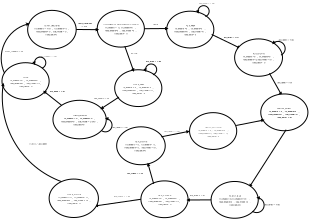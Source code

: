 <?xml version="1.0" encoding="UTF-8"?>
<dia:diagram xmlns:dia="http://www.lysator.liu.se/~alla/dia/">
  <dia:layer name="Background" visible="true" active="true">
    <dia:object type="Flowchart - Ellipse" version="0" id="O0">
      <dia:attribute name="obj_pos">
        <dia:point val="4.761,20.001"/>
      </dia:attribute>
      <dia:attribute name="obj_bb">
        <dia:rectangle val="4.711,19.951;17.378,29.854"/>
      </dia:attribute>
      <dia:attribute name="elem_corner">
        <dia:point val="4.761,20.001"/>
      </dia:attribute>
      <dia:attribute name="elem_width">
        <dia:real val="12.567"/>
      </dia:attribute>
      <dia:attribute name="elem_height">
        <dia:real val="9.803"/>
      </dia:attribute>
      <dia:attribute name="show_background">
        <dia:boolean val="true"/>
      </dia:attribute>
      <dia:attribute name="padding">
        <dia:real val="0.354"/>
      </dia:attribute>
      <dia:attribute name="text">
        <dia:composite type="text">
          <dia:attribute name="string">
            <dia:string>#IDLE
rx_enable =0  , tx_enable=0   ,
read_enable=0  , sda_mode = 0 ,
load_data=  0#</dia:string>
          </dia:attribute>
          <dia:attribute name="font">
            <dia:font family="sans" style="0" name="Helvetica"/>
          </dia:attribute>
          <dia:attribute name="height">
            <dia:real val="0.8"/>
          </dia:attribute>
          <dia:attribute name="pos">
            <dia:point val="11.044,23.898"/>
          </dia:attribute>
          <dia:attribute name="color">
            <dia:color val="#000000"/>
          </dia:attribute>
          <dia:attribute name="alignment">
            <dia:enum val="1"/>
          </dia:attribute>
        </dia:composite>
      </dia:attribute>
    </dia:object>
    <dia:object type="Flowchart - Ellipse" version="0" id="O1">
      <dia:attribute name="obj_pos">
        <dia:point val="11.603,6.059"/>
      </dia:attribute>
      <dia:attribute name="obj_bb">
        <dia:rectangle val="11.553,6.009;24.584,16.407"/>
      </dia:attribute>
      <dia:attribute name="elem_corner">
        <dia:point val="11.603,6.059"/>
      </dia:attribute>
      <dia:attribute name="elem_width">
        <dia:real val="12.931"/>
      </dia:attribute>
      <dia:attribute name="elem_height">
        <dia:real val="10.298"/>
      </dia:attribute>
      <dia:attribute name="show_background">
        <dia:boolean val="true"/>
      </dia:attribute>
      <dia:attribute name="padding">
        <dia:real val="0.354"/>
      </dia:attribute>
      <dia:attribute name="text">
        <dia:composite type="text">
          <dia:attribute name="string">
            <dia:string>#DATA_RECEIVE
rx_enable = 1'b1  , tx_enable= 0  ,
read_enable= 0 , sda_mode = 0 ,
load_data=0  #</dia:string>
          </dia:attribute>
          <dia:attribute name="font">
            <dia:font family="sans" style="0" name="Helvetica"/>
          </dia:attribute>
          <dia:attribute name="height">
            <dia:real val="0.8"/>
          </dia:attribute>
          <dia:attribute name="pos">
            <dia:point val="18.069,10.203"/>
          </dia:attribute>
          <dia:attribute name="color">
            <dia:color val="#000000"/>
          </dia:attribute>
          <dia:attribute name="alignment">
            <dia:enum val="1"/>
          </dia:attribute>
        </dia:composite>
      </dia:attribute>
    </dia:object>
    <dia:object type="Flowchart - Ellipse" version="0" id="O2">
      <dia:attribute name="obj_pos">
        <dia:point val="30.13,6.041"/>
      </dia:attribute>
      <dia:attribute name="obj_bb">
        <dia:rectangle val="30.08,5.991;42.747,15.895"/>
      </dia:attribute>
      <dia:attribute name="elem_corner">
        <dia:point val="30.13,6.041"/>
      </dia:attribute>
      <dia:attribute name="elem_width">
        <dia:real val="12.567"/>
      </dia:attribute>
      <dia:attribute name="elem_height">
        <dia:real val="9.803"/>
      </dia:attribute>
      <dia:attribute name="show_background">
        <dia:boolean val="true"/>
      </dia:attribute>
      <dia:attribute name="padding">
        <dia:real val="0.354"/>
      </dia:attribute>
      <dia:attribute name="text">
        <dia:composite type="text">
          <dia:attribute name="string">
            <dia:string>#ADDRESS &amp; R/W MODE CHECK
rx_enable =  0, tx_enable=0   ,
read_enable=0  , sda_mode =0  ,
load_data=  0#</dia:string>
          </dia:attribute>
          <dia:attribute name="font">
            <dia:font family="sans" style="0" name="Helvetica"/>
          </dia:attribute>
          <dia:attribute name="height">
            <dia:real val="0.8"/>
          </dia:attribute>
          <dia:attribute name="pos">
            <dia:point val="36.413,9.938"/>
          </dia:attribute>
          <dia:attribute name="color">
            <dia:color val="#000000"/>
          </dia:attribute>
          <dia:attribute name="alignment">
            <dia:enum val="1"/>
          </dia:attribute>
        </dia:composite>
      </dia:attribute>
    </dia:object>
    <dia:object type="Standard - Arc" version="0" id="O3">
      <dia:attribute name="obj_pos">
        <dia:point val="5.44,22.805"/>
      </dia:attribute>
      <dia:attribute name="obj_bb">
        <dia:rectangle val="4.503,9.419;12.06,22.872"/>
      </dia:attribute>
      <dia:attribute name="conn_endpoints">
        <dia:point val="5.44,22.805"/>
        <dia:point val="11.993,9.621"/>
      </dia:attribute>
      <dia:attribute name="curve_distance">
        <dia:real val="-3.551"/>
      </dia:attribute>
      <dia:attribute name="line_width">
        <dia:real val="0.1"/>
      </dia:attribute>
      <dia:attribute name="end_arrow">
        <dia:enum val="22"/>
      </dia:attribute>
      <dia:attribute name="end_arrow_length">
        <dia:real val="0.5"/>
      </dia:attribute>
      <dia:attribute name="end_arrow_width">
        <dia:real val="0.5"/>
      </dia:attribute>
    </dia:object>
    <dia:object type="Standard - Text" version="1" id="O4">
      <dia:attribute name="obj_pos">
        <dia:point val="5.6,17.05"/>
      </dia:attribute>
      <dia:attribute name="obj_bb">
        <dia:rectangle val="5.6,16.455;11.585,17.203"/>
      </dia:attribute>
      <dia:attribute name="text">
        <dia:composite type="text">
          <dia:attribute name="string">
            <dia:string>#start_found = 1'b1#</dia:string>
          </dia:attribute>
          <dia:attribute name="font">
            <dia:font family="sans" style="0" name="Helvetica"/>
          </dia:attribute>
          <dia:attribute name="height">
            <dia:real val="0.8"/>
          </dia:attribute>
          <dia:attribute name="pos">
            <dia:point val="5.6,17.05"/>
          </dia:attribute>
          <dia:attribute name="color">
            <dia:color val="#000000"/>
          </dia:attribute>
          <dia:attribute name="alignment">
            <dia:enum val="0"/>
          </dia:attribute>
        </dia:composite>
      </dia:attribute>
      <dia:attribute name="valign">
        <dia:enum val="3"/>
      </dia:attribute>
    </dia:object>
    <dia:object type="Standard - Line" version="0" id="O5">
      <dia:attribute name="obj_pos">
        <dia:point val="24.55,11.15"/>
      </dia:attribute>
      <dia:attribute name="obj_bb">
        <dia:rectangle val="24.5,10.864;30.512,11.526"/>
      </dia:attribute>
      <dia:attribute name="conn_endpoints">
        <dia:point val="24.55,11.15"/>
        <dia:point val="30.4,11.2"/>
      </dia:attribute>
      <dia:attribute name="numcp">
        <dia:int val="1"/>
      </dia:attribute>
      <dia:attribute name="end_arrow">
        <dia:enum val="3"/>
      </dia:attribute>
      <dia:attribute name="end_arrow_length">
        <dia:real val="0.5"/>
      </dia:attribute>
      <dia:attribute name="end_arrow_width">
        <dia:real val="0.5"/>
      </dia:attribute>
    </dia:object>
    <dia:object type="Standard - Text" version="1" id="O6">
      <dia:attribute name="obj_pos">
        <dia:point val="25.125,9.66"/>
      </dia:attribute>
      <dia:attribute name="obj_bb">
        <dia:rectangle val="25.125,9.065;29.628,10.613"/>
      </dia:attribute>
      <dia:attribute name="text">
        <dia:composite type="text">
          <dia:attribute name="string">
            <dia:string>#byte_received
   = 1'b1#</dia:string>
          </dia:attribute>
          <dia:attribute name="font">
            <dia:font family="sans" style="0" name="Helvetica"/>
          </dia:attribute>
          <dia:attribute name="height">
            <dia:real val="0.8"/>
          </dia:attribute>
          <dia:attribute name="pos">
            <dia:point val="25.125,9.66"/>
          </dia:attribute>
          <dia:attribute name="color">
            <dia:color val="#000000"/>
          </dia:attribute>
          <dia:attribute name="alignment">
            <dia:enum val="0"/>
          </dia:attribute>
        </dia:composite>
      </dia:attribute>
      <dia:attribute name="valign">
        <dia:enum val="3"/>
      </dia:attribute>
    </dia:object>
    <dia:object type="Standard - Arc" version="0" id="O7">
      <dia:attribute name="obj_pos">
        <dia:point val="15.487,21.437"/>
      </dia:attribute>
      <dia:attribute name="obj_bb">
        <dia:rectangle val="12.989,18.455;16.496,21.504"/>
      </dia:attribute>
      <dia:attribute name="conn_endpoints">
        <dia:point val="15.487,21.437"/>
        <dia:point val="13.449,20.374"/>
      </dia:attribute>
      <dia:attribute name="curve_distance">
        <dia:real val="2.512"/>
      </dia:attribute>
      <dia:attribute name="end_arrow">
        <dia:enum val="3"/>
      </dia:attribute>
      <dia:attribute name="end_arrow_length">
        <dia:real val="0.5"/>
      </dia:attribute>
      <dia:attribute name="end_arrow_width">
        <dia:real val="0.5"/>
      </dia:attribute>
      <dia:connections>
        <dia:connection handle="0" to="O0" connection="2"/>
        <dia:connection handle="1" to="O0" connection="3"/>
      </dia:connections>
    </dia:object>
    <dia:object type="Standard - Text" version="1" id="O8">
      <dia:attribute name="obj_pos">
        <dia:point val="14.425,18.36"/>
      </dia:attribute>
      <dia:attribute name="obj_bb">
        <dia:rectangle val="14.425,17.765;20.407,18.512"/>
      </dia:attribute>
      <dia:attribute name="text">
        <dia:composite type="text">
          <dia:attribute name="string">
            <dia:string>#start_found = 1'b0#</dia:string>
          </dia:attribute>
          <dia:attribute name="font">
            <dia:font family="sans" style="0" name="Helvetica"/>
          </dia:attribute>
          <dia:attribute name="height">
            <dia:real val="0.8"/>
          </dia:attribute>
          <dia:attribute name="pos">
            <dia:point val="14.425,18.36"/>
          </dia:attribute>
          <dia:attribute name="color">
            <dia:color val="#000000"/>
          </dia:attribute>
          <dia:attribute name="alignment">
            <dia:enum val="0"/>
          </dia:attribute>
        </dia:composite>
      </dia:attribute>
      <dia:attribute name="valign">
        <dia:enum val="3"/>
      </dia:attribute>
    </dia:object>
    <dia:object type="Flowchart - Ellipse" version="0" id="O9">
      <dia:attribute name="obj_pos">
        <dia:point val="34.785,21.876"/>
      </dia:attribute>
      <dia:attribute name="obj_bb">
        <dia:rectangle val="34.735,21.826;47.402,31.73"/>
      </dia:attribute>
      <dia:attribute name="elem_corner">
        <dia:point val="34.785,21.876"/>
      </dia:attribute>
      <dia:attribute name="elem_width">
        <dia:real val="12.567"/>
      </dia:attribute>
      <dia:attribute name="elem_height">
        <dia:real val="9.803"/>
      </dia:attribute>
      <dia:attribute name="show_background">
        <dia:boolean val="true"/>
      </dia:attribute>
      <dia:attribute name="padding">
        <dia:real val="0.354"/>
      </dia:attribute>
      <dia:attribute name="text">
        <dia:composite type="text">
          <dia:attribute name="string">
            <dia:string>#NACK_PREP
rx_enable = 0 , tx_enable= 0  ,
read_enable=0  , sda_mode = 0 ,
load_data=  0#</dia:string>
          </dia:attribute>
          <dia:attribute name="font">
            <dia:font family="sans" style="0" name="Helvetica"/>
          </dia:attribute>
          <dia:attribute name="height">
            <dia:real val="0.8"/>
          </dia:attribute>
          <dia:attribute name="pos">
            <dia:point val="41.069,25.773"/>
          </dia:attribute>
          <dia:attribute name="color">
            <dia:color val="#000000"/>
          </dia:attribute>
          <dia:attribute name="alignment">
            <dia:enum val="1"/>
          </dia:attribute>
        </dia:composite>
      </dia:attribute>
    </dia:object>
    <dia:object type="Flowchart - Ellipse" version="0" id="O10">
      <dia:attribute name="obj_pos">
        <dia:point val="48.635,6.276"/>
      </dia:attribute>
      <dia:attribute name="obj_bb">
        <dia:rectangle val="48.585,6.226;61.252,16.13"/>
      </dia:attribute>
      <dia:attribute name="elem_corner">
        <dia:point val="48.635,6.276"/>
      </dia:attribute>
      <dia:attribute name="elem_width">
        <dia:real val="12.567"/>
      </dia:attribute>
      <dia:attribute name="elem_height">
        <dia:real val="9.803"/>
      </dia:attribute>
      <dia:attribute name="show_background">
        <dia:boolean val="true"/>
      </dia:attribute>
      <dia:attribute name="padding">
        <dia:real val="0.354"/>
      </dia:attribute>
      <dia:attribute name="text">
        <dia:composite type="text">
          <dia:attribute name="string">
            <dia:string>#ACK_PREP
rx_enable =0  , tx_enable=0   ,
read_enable=0  , sda_mode =0  ,
load_data= 0 #</dia:string>
          </dia:attribute>
          <dia:attribute name="font">
            <dia:font family="sans" style="0" name="Helvetica"/>
          </dia:attribute>
          <dia:attribute name="height">
            <dia:real val="0.8"/>
          </dia:attribute>
          <dia:attribute name="pos">
            <dia:point val="54.919,10.173"/>
          </dia:attribute>
          <dia:attribute name="color">
            <dia:color val="#000000"/>
          </dia:attribute>
          <dia:attribute name="alignment">
            <dia:enum val="1"/>
          </dia:attribute>
        </dia:composite>
      </dia:attribute>
    </dia:object>
    <dia:object type="Standard - Line" version="0" id="O11">
      <dia:attribute name="obj_pos">
        <dia:point val="42.697,10.943"/>
      </dia:attribute>
      <dia:attribute name="obj_bb">
        <dia:rectangle val="42.647,10.573;48.992,11.235"/>
      </dia:attribute>
      <dia:attribute name="conn_endpoints">
        <dia:point val="42.697,10.943"/>
        <dia:point val="48.88,10.9"/>
      </dia:attribute>
      <dia:attribute name="numcp">
        <dia:int val="1"/>
      </dia:attribute>
      <dia:attribute name="end_arrow">
        <dia:enum val="3"/>
      </dia:attribute>
      <dia:attribute name="end_arrow_length">
        <dia:real val="0.5"/>
      </dia:attribute>
      <dia:attribute name="end_arrow_width">
        <dia:real val="0.5"/>
      </dia:attribute>
      <dia:connections>
        <dia:connection handle="0" to="O2" connection="0"/>
      </dia:connections>
    </dia:object>
    <dia:object type="Flowchart - Ellipse" version="0" id="O12">
      <dia:attribute name="obj_pos">
        <dia:point val="18.342,30.015"/>
      </dia:attribute>
      <dia:attribute name="obj_bb">
        <dia:rectangle val="18.292,29.965;32.592,40.323"/>
      </dia:attribute>
      <dia:attribute name="elem_corner">
        <dia:point val="18.342,30.015"/>
      </dia:attribute>
      <dia:attribute name="elem_width">
        <dia:real val="14.2"/>
      </dia:attribute>
      <dia:attribute name="elem_height">
        <dia:real val="10.258"/>
      </dia:attribute>
      <dia:attribute name="show_background">
        <dia:boolean val="true"/>
      </dia:attribute>
      <dia:attribute name="padding">
        <dia:real val="0.354"/>
      </dia:attribute>
      <dia:attribute name="text">
        <dia:composite type="text">
          <dia:attribute name="string">
            <dia:string>#NACK_DONE
rx_enable = 0 , tx_enable= 0  ,
read_enable=0  , sda_mode = 2'b10  ,
load_data=0  #</dia:string>
          </dia:attribute>
          <dia:attribute name="font">
            <dia:font family="sans" style="0" name="Helvetica"/>
          </dia:attribute>
          <dia:attribute name="height">
            <dia:real val="0.8"/>
          </dia:attribute>
          <dia:attribute name="pos">
            <dia:point val="25.442,34.139"/>
          </dia:attribute>
          <dia:attribute name="color">
            <dia:color val="#000000"/>
          </dia:attribute>
          <dia:attribute name="alignment">
            <dia:enum val="1"/>
          </dia:attribute>
        </dia:composite>
      </dia:attribute>
    </dia:object>
    <dia:object type="Standard - Line" version="0" id="O13">
      <dia:attribute name="obj_pos">
        <dia:point val="37.48,15.613"/>
      </dia:attribute>
      <dia:attribute name="obj_bb">
        <dia:rectangle val="37.416,15.549;39.962,22.318"/>
      </dia:attribute>
      <dia:attribute name="conn_endpoints">
        <dia:point val="37.48,15.613"/>
        <dia:point val="39.83,22.212"/>
      </dia:attribute>
      <dia:attribute name="numcp">
        <dia:int val="1"/>
      </dia:attribute>
      <dia:attribute name="end_arrow">
        <dia:enum val="3"/>
      </dia:attribute>
      <dia:attribute name="end_arrow_length">
        <dia:real val="0.5"/>
      </dia:attribute>
      <dia:attribute name="end_arrow_width">
        <dia:real val="0.5"/>
      </dia:attribute>
    </dia:object>
    <dia:object type="Standard - Arc" version="0" id="O14">
      <dia:attribute name="obj_pos">
        <dia:point val="44.977,23.232"/>
      </dia:attribute>
      <dia:attribute name="obj_bb">
        <dia:rectangle val="42.576,20.285;46.03,23.299"/>
      </dia:attribute>
      <dia:attribute name="conn_endpoints">
        <dia:point val="44.977,23.232"/>
        <dia:point val="43.059,22.232"/>
      </dia:attribute>
      <dia:attribute name="curve_distance">
        <dia:real val="2.512"/>
      </dia:attribute>
      <dia:attribute name="end_arrow">
        <dia:enum val="3"/>
      </dia:attribute>
      <dia:attribute name="end_arrow_length">
        <dia:real val="0.5"/>
      </dia:attribute>
      <dia:attribute name="end_arrow_width">
        <dia:real val="0.5"/>
      </dia:attribute>
    </dia:object>
    <dia:object type="Standard - Text" version="1" id="O15">
      <dia:attribute name="obj_pos">
        <dia:point val="43.055,19.81"/>
      </dia:attribute>
      <dia:attribute name="obj_bb">
        <dia:rectangle val="43.055,19.215;48.285,19.962"/>
      </dia:attribute>
      <dia:attribute name="text">
        <dia:composite type="text">
          <dia:attribute name="string">
            <dia:string>#ack_prep = 1'b0#</dia:string>
          </dia:attribute>
          <dia:attribute name="font">
            <dia:font family="sans" style="0" name="Helvetica"/>
          </dia:attribute>
          <dia:attribute name="height">
            <dia:real val="0.8"/>
          </dia:attribute>
          <dia:attribute name="pos">
            <dia:point val="43.055,19.81"/>
          </dia:attribute>
          <dia:attribute name="color">
            <dia:color val="#000000"/>
          </dia:attribute>
          <dia:attribute name="alignment">
            <dia:enum val="0"/>
          </dia:attribute>
        </dia:composite>
      </dia:attribute>
      <dia:attribute name="valign">
        <dia:enum val="3"/>
      </dia:attribute>
    </dia:object>
    <dia:object type="Standard - Line" version="0" id="O16">
      <dia:attribute name="obj_pos">
        <dia:point val="35.93,29.15"/>
      </dia:attribute>
      <dia:attribute name="obj_bb">
        <dia:rectangle val="31.087,29.081;35.999,32.319"/>
      </dia:attribute>
      <dia:attribute name="conn_endpoints">
        <dia:point val="35.93,29.15"/>
        <dia:point val="31.18,32.25"/>
      </dia:attribute>
      <dia:attribute name="numcp">
        <dia:int val="1"/>
      </dia:attribute>
      <dia:attribute name="end_arrow">
        <dia:enum val="3"/>
      </dia:attribute>
      <dia:attribute name="end_arrow_length">
        <dia:real val="0.5"/>
      </dia:attribute>
      <dia:attribute name="end_arrow_width">
        <dia:real val="0.5"/>
      </dia:attribute>
    </dia:object>
    <dia:object type="Standard - Text" version="1" id="O17">
      <dia:attribute name="obj_pos">
        <dia:point val="29.305,29.61"/>
      </dia:attribute>
      <dia:attribute name="obj_bb">
        <dia:rectangle val="29.305,29.015;34.538,29.762"/>
      </dia:attribute>
      <dia:attribute name="text">
        <dia:composite type="text">
          <dia:attribute name="string">
            <dia:string>#ack_prep = 1'b1#</dia:string>
          </dia:attribute>
          <dia:attribute name="font">
            <dia:font family="sans" style="0" name="Helvetica"/>
          </dia:attribute>
          <dia:attribute name="height">
            <dia:real val="0.8"/>
          </dia:attribute>
          <dia:attribute name="pos">
            <dia:point val="29.305,29.61"/>
          </dia:attribute>
          <dia:attribute name="color">
            <dia:color val="#000000"/>
          </dia:attribute>
          <dia:attribute name="alignment">
            <dia:enum val="0"/>
          </dia:attribute>
        </dia:composite>
      </dia:attribute>
      <dia:attribute name="valign">
        <dia:enum val="3"/>
      </dia:attribute>
    </dia:object>
    <dia:object type="Standard - Arc" version="0" id="O18">
      <dia:attribute name="obj_pos">
        <dia:point val="31.262,38.084"/>
      </dia:attribute>
      <dia:attribute name="obj_bb">
        <dia:rectangle val="31.198,34.591;34.134,38.473"/>
      </dia:attribute>
      <dia:attribute name="conn_endpoints">
        <dia:point val="31.262,38.084"/>
        <dia:point val="32.443,34.875"/>
      </dia:attribute>
      <dia:attribute name="curve_distance">
        <dia:real val="2.261"/>
      </dia:attribute>
      <dia:attribute name="end_arrow">
        <dia:enum val="3"/>
      </dia:attribute>
      <dia:attribute name="end_arrow_length">
        <dia:real val="0.5"/>
      </dia:attribute>
      <dia:attribute name="end_arrow_width">
        <dia:real val="0.5"/>
      </dia:attribute>
    </dia:object>
    <dia:object type="Standard - Text" version="1" id="O19">
      <dia:attribute name="obj_pos">
        <dia:point val="34.128,37.301"/>
      </dia:attribute>
      <dia:attribute name="obj_bb">
        <dia:rectangle val="34.128,36.706;39.498,37.453"/>
      </dia:attribute>
      <dia:attribute name="text">
        <dia:composite type="text">
          <dia:attribute name="string">
            <dia:string>#ack_done = 1'b0#</dia:string>
          </dia:attribute>
          <dia:attribute name="font">
            <dia:font family="sans" style="0" name="Helvetica"/>
          </dia:attribute>
          <dia:attribute name="height">
            <dia:real val="0.8"/>
          </dia:attribute>
          <dia:attribute name="pos">
            <dia:point val="34.128,37.301"/>
          </dia:attribute>
          <dia:attribute name="color">
            <dia:color val="#000000"/>
          </dia:attribute>
          <dia:attribute name="alignment">
            <dia:enum val="0"/>
          </dia:attribute>
        </dia:composite>
      </dia:attribute>
      <dia:attribute name="valign">
        <dia:enum val="3"/>
      </dia:attribute>
    </dia:object>
    <dia:object type="Standard - Line" version="0" id="O20">
      <dia:attribute name="obj_pos">
        <dia:point val="20.615,31.326"/>
      </dia:attribute>
      <dia:attribute name="obj_bb">
        <dia:rectangle val="15.836,27.546;20.685,31.397"/>
      </dia:attribute>
      <dia:attribute name="conn_endpoints">
        <dia:point val="20.615,31.326"/>
        <dia:point val="15.924,27.616"/>
      </dia:attribute>
      <dia:attribute name="numcp">
        <dia:int val="1"/>
      </dia:attribute>
      <dia:attribute name="end_arrow">
        <dia:enum val="3"/>
      </dia:attribute>
      <dia:attribute name="end_arrow_length">
        <dia:real val="0.5"/>
      </dia:attribute>
      <dia:attribute name="end_arrow_width">
        <dia:real val="0.5"/>
      </dia:attribute>
      <dia:connections>
        <dia:connection handle="0" to="O12" connection="16"/>
      </dia:connections>
    </dia:object>
    <dia:object type="Standard - Text" version="1" id="O21">
      <dia:attribute name="obj_pos">
        <dia:point val="17.513,27.831"/>
      </dia:attribute>
      <dia:attribute name="obj_bb">
        <dia:rectangle val="17.513,27.236;22.885,27.983"/>
      </dia:attribute>
      <dia:attribute name="text">
        <dia:composite type="text">
          <dia:attribute name="string">
            <dia:string>#ack_done = 1'b1#</dia:string>
          </dia:attribute>
          <dia:attribute name="font">
            <dia:font family="sans" style="0" name="Helvetica"/>
          </dia:attribute>
          <dia:attribute name="height">
            <dia:real val="0.8"/>
          </dia:attribute>
          <dia:attribute name="pos">
            <dia:point val="17.513,27.831"/>
          </dia:attribute>
          <dia:attribute name="color">
            <dia:color val="#000000"/>
          </dia:attribute>
          <dia:attribute name="alignment">
            <dia:enum val="0"/>
          </dia:attribute>
        </dia:composite>
      </dia:attribute>
      <dia:attribute name="valign">
        <dia:enum val="3"/>
      </dia:attribute>
    </dia:object>
    <dia:object type="Standard - Arc" version="0" id="O22">
      <dia:attribute name="obj_pos">
        <dia:point val="58.955,7.699"/>
      </dia:attribute>
      <dia:attribute name="obj_bb">
        <dia:rectangle val="56.554,4.753;60.008,7.767"/>
      </dia:attribute>
      <dia:attribute name="conn_endpoints">
        <dia:point val="58.955,7.699"/>
        <dia:point val="57.037,6.699"/>
      </dia:attribute>
      <dia:attribute name="curve_distance">
        <dia:real val="2.512"/>
      </dia:attribute>
      <dia:attribute name="end_arrow">
        <dia:enum val="3"/>
      </dia:attribute>
      <dia:attribute name="end_arrow_length">
        <dia:real val="0.5"/>
      </dia:attribute>
      <dia:attribute name="end_arrow_width">
        <dia:real val="0.5"/>
      </dia:attribute>
    </dia:object>
    <dia:object type="Standard - Text" version="1" id="O23">
      <dia:attribute name="obj_pos">
        <dia:point val="57.221,4.249"/>
      </dia:attribute>
      <dia:attribute name="obj_bb">
        <dia:rectangle val="57.221,3.654;62.451,4.402"/>
      </dia:attribute>
      <dia:attribute name="text">
        <dia:composite type="text">
          <dia:attribute name="string">
            <dia:string>#ack_prep = 1'b0#</dia:string>
          </dia:attribute>
          <dia:attribute name="font">
            <dia:font family="sans" style="0" name="Helvetica"/>
          </dia:attribute>
          <dia:attribute name="height">
            <dia:real val="0.8"/>
          </dia:attribute>
          <dia:attribute name="pos">
            <dia:point val="57.221,4.249"/>
          </dia:attribute>
          <dia:attribute name="color">
            <dia:color val="#000000"/>
          </dia:attribute>
          <dia:attribute name="alignment">
            <dia:enum val="0"/>
          </dia:attribute>
        </dia:composite>
      </dia:attribute>
      <dia:attribute name="valign">
        <dia:enum val="3"/>
      </dia:attribute>
    </dia:object>
    <dia:object type="Standard - Text" version="1" id="O24">
      <dia:attribute name="obj_pos">
        <dia:point val="44.92,9.92"/>
      </dia:attribute>
      <dia:attribute name="obj_bb">
        <dia:rectangle val="44.92,9.325;46.628,10.073"/>
      </dia:attribute>
      <dia:attribute name="text">
        <dia:composite type="text">
          <dia:attribute name="string">
            <dia:string>#TRUE#</dia:string>
          </dia:attribute>
          <dia:attribute name="font">
            <dia:font family="sans" style="0" name="Helvetica"/>
          </dia:attribute>
          <dia:attribute name="height">
            <dia:real val="0.8"/>
          </dia:attribute>
          <dia:attribute name="pos">
            <dia:point val="44.92,9.92"/>
          </dia:attribute>
          <dia:attribute name="color">
            <dia:color val="#000000"/>
          </dia:attribute>
          <dia:attribute name="alignment">
            <dia:enum val="0"/>
          </dia:attribute>
        </dia:composite>
      </dia:attribute>
      <dia:attribute name="valign">
        <dia:enum val="3"/>
      </dia:attribute>
    </dia:object>
    <dia:object type="Standard - Text" version="1" id="O25">
      <dia:attribute name="obj_pos">
        <dia:point val="39.113,17.768"/>
      </dia:attribute>
      <dia:attribute name="obj_bb">
        <dia:rectangle val="39.113,17.173;41.026,17.92"/>
      </dia:attribute>
      <dia:attribute name="text">
        <dia:composite type="text">
          <dia:attribute name="string">
            <dia:string>#FALSE#</dia:string>
          </dia:attribute>
          <dia:attribute name="font">
            <dia:font family="sans" style="0" name="Helvetica"/>
          </dia:attribute>
          <dia:attribute name="height">
            <dia:real val="0.8"/>
          </dia:attribute>
          <dia:attribute name="pos">
            <dia:point val="39.113,17.768"/>
          </dia:attribute>
          <dia:attribute name="color">
            <dia:color val="#000000"/>
          </dia:attribute>
          <dia:attribute name="alignment">
            <dia:enum val="0"/>
          </dia:attribute>
        </dia:composite>
      </dia:attribute>
      <dia:attribute name="valign">
        <dia:enum val="3"/>
      </dia:attribute>
    </dia:object>
    <dia:object type="Standard - Line" version="0" id="O26">
      <dia:attribute name="obj_pos">
        <dia:point val="60.62,12.468"/>
      </dia:attribute>
      <dia:attribute name="obj_bb">
        <dia:rectangle val="60.554,12.401;68.21,16.155"/>
      </dia:attribute>
      <dia:attribute name="conn_endpoints">
        <dia:point val="60.62,12.468"/>
        <dia:point val="68.11,16.081"/>
      </dia:attribute>
      <dia:attribute name="numcp">
        <dia:int val="1"/>
      </dia:attribute>
      <dia:attribute name="end_arrow">
        <dia:enum val="3"/>
      </dia:attribute>
      <dia:attribute name="end_arrow_length">
        <dia:real val="0.5"/>
      </dia:attribute>
      <dia:attribute name="end_arrow_width">
        <dia:real val="0.5"/>
      </dia:attribute>
    </dia:object>
    <dia:object type="Flowchart - Ellipse" version="0" id="O27">
      <dia:attribute name="obj_pos">
        <dia:point val="66.733,13.661"/>
      </dia:attribute>
      <dia:attribute name="obj_bb">
        <dia:rectangle val="66.683,13.611;79.54,23.662"/>
      </dia:attribute>
      <dia:attribute name="elem_corner">
        <dia:point val="66.733,13.661"/>
      </dia:attribute>
      <dia:attribute name="elem_width">
        <dia:real val="12.757"/>
      </dia:attribute>
      <dia:attribute name="elem_height">
        <dia:real val="9.952"/>
      </dia:attribute>
      <dia:attribute name="show_background">
        <dia:boolean val="true"/>
      </dia:attribute>
      <dia:attribute name="padding">
        <dia:real val="0.354"/>
      </dia:attribute>
      <dia:attribute name="text">
        <dia:composite type="text">
          <dia:attribute name="string">
            <dia:string>#ACK_DONE
rx_enable =0  , tx_enable=0   ,
read_enable= 0,sda_mode = 01  ,
load_data=  0#</dia:string>
          </dia:attribute>
          <dia:attribute name="font">
            <dia:font family="sans" style="0" name="Helvetica"/>
          </dia:attribute>
          <dia:attribute name="height">
            <dia:real val="0.8"/>
          </dia:attribute>
          <dia:attribute name="pos">
            <dia:point val="73.112,17.631"/>
          </dia:attribute>
          <dia:attribute name="color">
            <dia:color val="#000000"/>
          </dia:attribute>
          <dia:attribute name="alignment">
            <dia:enum val="1"/>
          </dia:attribute>
        </dia:composite>
      </dia:attribute>
    </dia:object>
    <dia:object type="Standard - Arc" version="0" id="O28">
      <dia:attribute name="obj_pos">
        <dia:point val="79.085,17.976"/>
      </dia:attribute>
      <dia:attribute name="obj_bb">
        <dia:rectangle val="76.852,14.243;80.251,18.046"/>
      </dia:attribute>
      <dia:attribute name="conn_endpoints">
        <dia:point val="79.085,17.976"/>
        <dia:point val="76.922,14.903"/>
      </dia:attribute>
      <dia:attribute name="curve_distance">
        <dia:real val="2.261"/>
      </dia:attribute>
      <dia:attribute name="end_arrow">
        <dia:enum val="3"/>
      </dia:attribute>
      <dia:attribute name="end_arrow_length">
        <dia:real val="0.5"/>
      </dia:attribute>
      <dia:attribute name="end_arrow_width">
        <dia:real val="0.5"/>
      </dia:attribute>
    </dia:object>
    <dia:object type="Standard - Text" version="1" id="O29">
      <dia:attribute name="obj_pos">
        <dia:point val="63.774,13.431"/>
      </dia:attribute>
      <dia:attribute name="obj_bb">
        <dia:rectangle val="63.774,12.836;69.007,13.583"/>
      </dia:attribute>
      <dia:attribute name="text">
        <dia:composite type="text">
          <dia:attribute name="string">
            <dia:string>#ack_prep = 1'b1#</dia:string>
          </dia:attribute>
          <dia:attribute name="font">
            <dia:font family="sans" style="0" name="Helvetica"/>
          </dia:attribute>
          <dia:attribute name="height">
            <dia:real val="0.8"/>
          </dia:attribute>
          <dia:attribute name="pos">
            <dia:point val="63.774,13.431"/>
          </dia:attribute>
          <dia:attribute name="color">
            <dia:color val="#000000"/>
          </dia:attribute>
          <dia:attribute name="alignment">
            <dia:enum val="0"/>
          </dia:attribute>
        </dia:composite>
      </dia:attribute>
      <dia:attribute name="valign">
        <dia:enum val="3"/>
      </dia:attribute>
    </dia:object>
    <dia:object type="Standard - Text" version="1" id="O30">
      <dia:attribute name="obj_pos">
        <dia:point val="78.423,14.06"/>
      </dia:attribute>
      <dia:attribute name="obj_bb">
        <dia:rectangle val="78.423,13.465;83.793,14.213"/>
      </dia:attribute>
      <dia:attribute name="text">
        <dia:composite type="text">
          <dia:attribute name="string">
            <dia:string>#ack_done = 1'b0#</dia:string>
          </dia:attribute>
          <dia:attribute name="font">
            <dia:font family="sans" style="0" name="Helvetica"/>
          </dia:attribute>
          <dia:attribute name="height">
            <dia:real val="0.8"/>
          </dia:attribute>
          <dia:attribute name="pos">
            <dia:point val="78.423,14.06"/>
          </dia:attribute>
          <dia:attribute name="color">
            <dia:color val="#000000"/>
          </dia:attribute>
          <dia:attribute name="alignment">
            <dia:enum val="0"/>
          </dia:attribute>
        </dia:composite>
      </dia:attribute>
      <dia:attribute name="valign">
        <dia:enum val="3"/>
      </dia:attribute>
    </dia:object>
    <dia:object type="Standard - Line" version="0" id="O31">
      <dia:attribute name="obj_pos">
        <dia:point val="76.002,22.821"/>
      </dia:attribute>
      <dia:attribute name="obj_bb">
        <dia:rectangle val="75.934,22.753;79.258,28.596"/>
      </dia:attribute>
      <dia:attribute name="conn_endpoints">
        <dia:point val="76.002,22.821"/>
        <dia:point val="79.189,28.499"/>
      </dia:attribute>
      <dia:attribute name="numcp">
        <dia:int val="1"/>
      </dia:attribute>
      <dia:attribute name="end_arrow">
        <dia:enum val="3"/>
      </dia:attribute>
      <dia:attribute name="end_arrow_length">
        <dia:real val="0.5"/>
      </dia:attribute>
      <dia:attribute name="end_arrow_width">
        <dia:real val="0.5"/>
      </dia:attribute>
    </dia:object>
    <dia:object type="Flowchart - Ellipse" version="0" id="O32">
      <dia:attribute name="obj_pos">
        <dia:point val="73.696,28.321"/>
      </dia:attribute>
      <dia:attribute name="obj_bb">
        <dia:rectangle val="73.646,28.271;86.313,38.174"/>
      </dia:attribute>
      <dia:attribute name="elem_corner">
        <dia:point val="73.696,28.321"/>
      </dia:attribute>
      <dia:attribute name="elem_width">
        <dia:real val="12.567"/>
      </dia:attribute>
      <dia:attribute name="elem_height">
        <dia:real val="9.803"/>
      </dia:attribute>
      <dia:attribute name="show_background">
        <dia:boolean val="true"/>
      </dia:attribute>
      <dia:attribute name="padding">
        <dia:real val="0.354"/>
      </dia:attribute>
      <dia:attribute name="text">
        <dia:composite type="text">
          <dia:attribute name="string">
            <dia:string>#LOAD_DATA
rx_enable = 0 , tx_enable=0   ,
read_enable=0  , sda_mode =0  ,
load_data= 1'b1#</dia:string>
          </dia:attribute>
          <dia:attribute name="font">
            <dia:font family="sans" style="0" name="Helvetica"/>
          </dia:attribute>
          <dia:attribute name="height">
            <dia:real val="0.8"/>
          </dia:attribute>
          <dia:attribute name="pos">
            <dia:point val="79.979,32.218"/>
          </dia:attribute>
          <dia:attribute name="color">
            <dia:color val="#000000"/>
          </dia:attribute>
          <dia:attribute name="alignment">
            <dia:enum val="1"/>
          </dia:attribute>
        </dia:composite>
      </dia:attribute>
    </dia:object>
    <dia:object type="Standard - Line" version="0" id="O33">
      <dia:attribute name="obj_pos">
        <dia:point val="80.453,37.85"/>
      </dia:attribute>
      <dia:attribute name="obj_bb">
        <dia:rectangle val="70.681,37.781;80.522,53.082"/>
      </dia:attribute>
      <dia:attribute name="conn_endpoints">
        <dia:point val="80.453,37.85"/>
        <dia:point val="70.75,52.987"/>
      </dia:attribute>
      <dia:attribute name="numcp">
        <dia:int val="1"/>
      </dia:attribute>
      <dia:attribute name="end_arrow">
        <dia:enum val="3"/>
      </dia:attribute>
      <dia:attribute name="end_arrow_length">
        <dia:real val="0.5"/>
      </dia:attribute>
      <dia:attribute name="end_arrow_width">
        <dia:real val="0.5"/>
      </dia:attribute>
    </dia:object>
    <dia:object type="Standard - Text" version="1" id="O34">
      <dia:attribute name="obj_pos">
        <dia:point val="78.089,25.491"/>
      </dia:attribute>
      <dia:attribute name="obj_bb">
        <dia:rectangle val="78.089,24.896;83.461,25.644"/>
      </dia:attribute>
      <dia:attribute name="text">
        <dia:composite type="text">
          <dia:attribute name="string">
            <dia:string>#ack_done = 1'b1#</dia:string>
          </dia:attribute>
          <dia:attribute name="font">
            <dia:font family="sans" style="0" name="Helvetica"/>
          </dia:attribute>
          <dia:attribute name="height">
            <dia:real val="0.8"/>
          </dia:attribute>
          <dia:attribute name="pos">
            <dia:point val="78.089,25.491"/>
          </dia:attribute>
          <dia:attribute name="color">
            <dia:color val="#000000"/>
          </dia:attribute>
          <dia:attribute name="alignment">
            <dia:enum val="0"/>
          </dia:attribute>
        </dia:composite>
      </dia:attribute>
      <dia:attribute name="valign">
        <dia:enum val="3"/>
      </dia:attribute>
    </dia:object>
    <dia:object type="Flowchart - Ellipse" version="0" id="O35">
      <dia:attribute name="obj_pos">
        <dia:point val="60.462,51.635"/>
      </dia:attribute>
      <dia:attribute name="obj_bb">
        <dia:rectangle val="60.412,51.585;73.079,61.488"/>
      </dia:attribute>
      <dia:attribute name="elem_corner">
        <dia:point val="60.462,51.635"/>
      </dia:attribute>
      <dia:attribute name="elem_width">
        <dia:real val="12.567"/>
      </dia:attribute>
      <dia:attribute name="elem_height">
        <dia:real val="9.803"/>
      </dia:attribute>
      <dia:attribute name="show_background">
        <dia:boolean val="true"/>
      </dia:attribute>
      <dia:attribute name="padding">
        <dia:real val="0.354"/>
      </dia:attribute>
      <dia:attribute name="text">
        <dia:composite type="text">
          <dia:attribute name="string">
            <dia:string>#TX_ENABLE
rx_enable =0,tx_enable=1'b1   ,
read_enable=0  , sda_mode =0  ,
load_data=0#</dia:string>
          </dia:attribute>
          <dia:attribute name="font">
            <dia:font family="sans" style="0" name="Helvetica"/>
          </dia:attribute>
          <dia:attribute name="height">
            <dia:real val="0.8"/>
          </dia:attribute>
          <dia:attribute name="pos">
            <dia:point val="66.746,55.531"/>
          </dia:attribute>
          <dia:attribute name="color">
            <dia:color val="#000000"/>
          </dia:attribute>
          <dia:attribute name="alignment">
            <dia:enum val="1"/>
          </dia:attribute>
        </dia:composite>
      </dia:attribute>
    </dia:object>
    <dia:object type="Standard - Arc" version="0" id="O36">
      <dia:attribute name="obj_pos">
        <dia:point val="71.464,59.572"/>
      </dia:attribute>
      <dia:attribute name="obj_bb">
        <dia:rectangle val="71.4,55.68;74.647,59.983"/>
      </dia:attribute>
      <dia:attribute name="conn_endpoints">
        <dia:point val="71.464,59.572"/>
        <dia:point val="72.766,55.962"/>
      </dia:attribute>
      <dia:attribute name="curve_distance">
        <dia:real val="2.512"/>
      </dia:attribute>
      <dia:attribute name="end_arrow">
        <dia:enum val="3"/>
      </dia:attribute>
      <dia:attribute name="end_arrow_length">
        <dia:real val="0.5"/>
      </dia:attribute>
      <dia:attribute name="end_arrow_width">
        <dia:real val="0.5"/>
      </dia:attribute>
    </dia:object>
    <dia:object type="Standard - Text" version="1" id="O37">
      <dia:attribute name="obj_pos">
        <dia:point val="74.671,57.981"/>
      </dia:attribute>
      <dia:attribute name="obj_bb">
        <dia:rectangle val="74.671,57.386;79.901,58.133"/>
      </dia:attribute>
      <dia:attribute name="text">
        <dia:composite type="text">
          <dia:attribute name="string">
            <dia:string>#ack_prep = 1'b0#</dia:string>
          </dia:attribute>
          <dia:attribute name="font">
            <dia:font family="sans" style="0" name="Helvetica"/>
          </dia:attribute>
          <dia:attribute name="height">
            <dia:real val="0.8"/>
          </dia:attribute>
          <dia:attribute name="pos">
            <dia:point val="74.671,57.981"/>
          </dia:attribute>
          <dia:attribute name="color">
            <dia:color val="#000000"/>
          </dia:attribute>
          <dia:attribute name="alignment">
            <dia:enum val="0"/>
          </dia:attribute>
        </dia:composite>
      </dia:attribute>
      <dia:attribute name="valign">
        <dia:enum val="3"/>
      </dia:attribute>
    </dia:object>
    <dia:object type="Flowchart - Ellipse" version="0" id="O38">
      <dia:attribute name="obj_pos">
        <dia:point val="41.768,51.476"/>
      </dia:attribute>
      <dia:attribute name="obj_bb">
        <dia:rectangle val="41.718,51.426;54.385,61.329"/>
      </dia:attribute>
      <dia:attribute name="elem_corner">
        <dia:point val="41.768,51.476"/>
      </dia:attribute>
      <dia:attribute name="elem_width">
        <dia:real val="12.567"/>
      </dia:attribute>
      <dia:attribute name="elem_height">
        <dia:real val="9.803"/>
      </dia:attribute>
      <dia:attribute name="show_background">
        <dia:boolean val="true"/>
      </dia:attribute>
      <dia:attribute name="padding">
        <dia:real val="0.354"/>
      </dia:attribute>
      <dia:attribute name="text">
        <dia:composite type="text">
          <dia:attribute name="string">
            <dia:string>#ACK_CHECK
rx_enable =0  , tx_enable=0   ,
read_enable=0  , sda_mode = 0 ,
load_data=  0#</dia:string>
          </dia:attribute>
          <dia:attribute name="font">
            <dia:font family="sans" style="0" name="Helvetica"/>
          </dia:attribute>
          <dia:attribute name="height">
            <dia:real val="0.8"/>
          </dia:attribute>
          <dia:attribute name="pos">
            <dia:point val="48.051,55.373"/>
          </dia:attribute>
          <dia:attribute name="color">
            <dia:color val="#000000"/>
          </dia:attribute>
          <dia:attribute name="alignment">
            <dia:enum val="1"/>
          </dia:attribute>
        </dia:composite>
      </dia:attribute>
    </dia:object>
    <dia:object type="Standard - Line" version="0" id="O39">
      <dia:attribute name="obj_pos">
        <dia:point val="60.462,56.536"/>
      </dia:attribute>
      <dia:attribute name="obj_bb">
        <dia:rectangle val="54.031,56.242;60.513,56.904"/>
      </dia:attribute>
      <dia:attribute name="conn_endpoints">
        <dia:point val="60.462,56.536"/>
        <dia:point val="54.143,56.576"/>
      </dia:attribute>
      <dia:attribute name="numcp">
        <dia:int val="1"/>
      </dia:attribute>
      <dia:attribute name="end_arrow">
        <dia:enum val="3"/>
      </dia:attribute>
      <dia:attribute name="end_arrow_length">
        <dia:real val="0.5"/>
      </dia:attribute>
      <dia:attribute name="end_arrow_width">
        <dia:real val="0.5"/>
      </dia:attribute>
      <dia:connections>
        <dia:connection handle="0" to="O35" connection="8"/>
      </dia:connections>
    </dia:object>
    <dia:object type="Standard - Text" version="1" id="O40">
      <dia:attribute name="obj_pos">
        <dia:point val="54.775,55.453"/>
      </dia:attribute>
      <dia:attribute name="obj_bb">
        <dia:rectangle val="54.775,54.858;60.007,55.605"/>
      </dia:attribute>
      <dia:attribute name="text">
        <dia:composite type="text">
          <dia:attribute name="string">
            <dia:string>#ack_prep = 1'b1#</dia:string>
          </dia:attribute>
          <dia:attribute name="font">
            <dia:font family="sans" style="0" name="Helvetica"/>
          </dia:attribute>
          <dia:attribute name="height">
            <dia:real val="0.8"/>
          </dia:attribute>
          <dia:attribute name="pos">
            <dia:point val="54.775,55.453"/>
          </dia:attribute>
          <dia:attribute name="color">
            <dia:color val="#000000"/>
          </dia:attribute>
          <dia:attribute name="alignment">
            <dia:enum val="0"/>
          </dia:attribute>
        </dia:composite>
      </dia:attribute>
      <dia:attribute name="valign">
        <dia:enum val="3"/>
      </dia:attribute>
    </dia:object>
    <dia:object type="Flowchart - Ellipse" version="0" id="O41">
      <dia:attribute name="obj_pos">
        <dia:point val="35.311,37.08"/>
      </dia:attribute>
      <dia:attribute name="obj_bb">
        <dia:rectangle val="35.261,37.03;48.304,47.226"/>
      </dia:attribute>
      <dia:attribute name="elem_corner">
        <dia:point val="35.311,37.08"/>
      </dia:attribute>
      <dia:attribute name="elem_width">
        <dia:real val="12.943"/>
      </dia:attribute>
      <dia:attribute name="elem_height">
        <dia:real val="10.097"/>
      </dia:attribute>
      <dia:attribute name="show_background">
        <dia:boolean val="true"/>
      </dia:attribute>
      <dia:attribute name="padding">
        <dia:real val="0.354"/>
      </dia:attribute>
      <dia:attribute name="text">
        <dia:composite type="text">
          <dia:attribute name="string">
            <dia:string>#ACK_DONE
rx_enable = 0 , tx_enable=  0 ,
read_enable= 0 , sda_mode = 01 ,
load_data=0  #</dia:string>
          </dia:attribute>
          <dia:attribute name="font">
            <dia:font family="sans" style="0" name="Helvetica"/>
          </dia:attribute>
          <dia:attribute name="height">
            <dia:real val="0.8"/>
          </dia:attribute>
          <dia:attribute name="pos">
            <dia:point val="41.782,41.123"/>
          </dia:attribute>
          <dia:attribute name="color">
            <dia:color val="#000000"/>
          </dia:attribute>
          <dia:attribute name="alignment">
            <dia:enum val="1"/>
          </dia:attribute>
        </dia:composite>
      </dia:attribute>
    </dia:object>
    <dia:object type="Standard - Text" version="1" id="O42">
      <dia:attribute name="obj_pos">
        <dia:point val="47.993,38.352"/>
      </dia:attribute>
      <dia:attribute name="obj_bb">
        <dia:rectangle val="47.993,37.757;53.363,38.504"/>
      </dia:attribute>
      <dia:attribute name="text">
        <dia:composite type="text">
          <dia:attribute name="string">
            <dia:string>#ack_done = 1'b0#</dia:string>
          </dia:attribute>
          <dia:attribute name="font">
            <dia:font family="sans" style="0" name="Helvetica"/>
          </dia:attribute>
          <dia:attribute name="height">
            <dia:real val="0.8"/>
          </dia:attribute>
          <dia:attribute name="pos">
            <dia:point val="47.993,38.352"/>
          </dia:attribute>
          <dia:attribute name="color">
            <dia:color val="#000000"/>
          </dia:attribute>
          <dia:attribute name="alignment">
            <dia:enum val="0"/>
          </dia:attribute>
        </dia:composite>
      </dia:attribute>
      <dia:attribute name="valign">
        <dia:enum val="3"/>
      </dia:attribute>
    </dia:object>
    <dia:object type="Standard - Line" version="0" id="O43">
      <dia:attribute name="obj_pos">
        <dia:point val="41.768,56.378"/>
      </dia:attribute>
      <dia:attribute name="obj_bb">
        <dia:rectangle val="29.539,56.321;41.825,58.386"/>
      </dia:attribute>
      <dia:attribute name="conn_endpoints">
        <dia:point val="41.768,56.378"/>
        <dia:point val="29.65,58.138"/>
      </dia:attribute>
      <dia:attribute name="numcp">
        <dia:int val="1"/>
      </dia:attribute>
      <dia:attribute name="end_arrow">
        <dia:enum val="3"/>
      </dia:attribute>
      <dia:attribute name="end_arrow_length">
        <dia:real val="0.5"/>
      </dia:attribute>
      <dia:attribute name="end_arrow_width">
        <dia:real val="0.5"/>
      </dia:attribute>
      <dia:connections>
        <dia:connection handle="0" to="O38" connection="8"/>
      </dia:connections>
    </dia:object>
    <dia:object type="Standard - Text" version="1" id="O44">
      <dia:attribute name="obj_pos">
        <dia:point val="34.559,55.673"/>
      </dia:attribute>
      <dia:attribute name="obj_bb">
        <dia:rectangle val="34.559,55.059;40.227,55.863"/>
      </dia:attribute>
      <dia:attribute name="text">
        <dia:composite type="text">
          <dia:attribute name="string">
            <dia:string>#ack_check = 1'b0#</dia:string>
          </dia:attribute>
          <dia:attribute name="font">
            <dia:font family="sans" style="0" name="Helvetica"/>
          </dia:attribute>
          <dia:attribute name="height">
            <dia:real val="0.8"/>
          </dia:attribute>
          <dia:attribute name="pos">
            <dia:point val="34.559,55.673"/>
          </dia:attribute>
          <dia:attribute name="color">
            <dia:color val="#000000"/>
          </dia:attribute>
          <dia:attribute name="alignment">
            <dia:enum val="0"/>
          </dia:attribute>
        </dia:composite>
      </dia:attribute>
      <dia:attribute name="valign">
        <dia:enum val="3"/>
      </dia:attribute>
    </dia:object>
    <dia:object type="Standard - Line" version="0" id="O45">
      <dia:attribute name="obj_pos">
        <dia:point val="47.2,39.737"/>
      </dia:attribute>
      <dia:attribute name="obj_bb">
        <dia:rectangle val="47.141,38.069;54.66,39.796"/>
      </dia:attribute>
      <dia:attribute name="conn_endpoints">
        <dia:point val="47.2,39.737"/>
        <dia:point val="54.55,38.288"/>
      </dia:attribute>
      <dia:attribute name="numcp">
        <dia:int val="1"/>
      </dia:attribute>
      <dia:attribute name="end_arrow">
        <dia:enum val="3"/>
      </dia:attribute>
      <dia:attribute name="end_arrow_length">
        <dia:real val="0.5"/>
      </dia:attribute>
      <dia:attribute name="end_arrow_width">
        <dia:real val="0.5"/>
      </dia:attribute>
    </dia:object>
    <dia:object type="Standard - Arc" version="0" id="O46">
      <dia:attribute name="obj_pos">
        <dia:point val="20.65,51.688"/>
      </dia:attribute>
      <dia:attribute name="obj_bb">
        <dia:rectangle val="4.689,25.523;20.718,51.756"/>
      </dia:attribute>
      <dia:attribute name="conn_endpoints">
        <dia:point val="20.65,51.688"/>
        <dia:point val="5.104,25.591"/>
      </dia:attribute>
      <dia:attribute name="curve_distance">
        <dia:real val="-5.413"/>
      </dia:attribute>
      <dia:attribute name="end_arrow">
        <dia:enum val="3"/>
      </dia:attribute>
      <dia:attribute name="end_arrow_length">
        <dia:real val="0.5"/>
      </dia:attribute>
      <dia:attribute name="end_arrow_width">
        <dia:real val="0.5"/>
      </dia:attribute>
    </dia:object>
    <dia:object type="Standard - Text" version="1" id="O47">
      <dia:attribute name="obj_pos">
        <dia:point val="12.08,41.783"/>
      </dia:attribute>
      <dia:attribute name="obj_bb">
        <dia:rectangle val="12.08,41.188;17.5,41.935"/>
      </dia:attribute>
      <dia:attribute name="text">
        <dia:composite type="text">
          <dia:attribute name="string">
            <dia:string>#NACK / ack_done#</dia:string>
          </dia:attribute>
          <dia:attribute name="font">
            <dia:font family="sans" style="0" name="Helvetica"/>
          </dia:attribute>
          <dia:attribute name="height">
            <dia:real val="0.8"/>
          </dia:attribute>
          <dia:attribute name="pos">
            <dia:point val="12.08,41.783"/>
          </dia:attribute>
          <dia:attribute name="color">
            <dia:color val="#000000"/>
          </dia:attribute>
          <dia:attribute name="alignment">
            <dia:enum val="0"/>
          </dia:attribute>
        </dia:composite>
      </dia:attribute>
      <dia:attribute name="valign">
        <dia:enum val="3"/>
      </dia:attribute>
    </dia:object>
    <dia:object type="Flowchart - Ellipse" version="0" id="O48">
      <dia:attribute name="obj_pos">
        <dia:point val="17.323,50.994"/>
      </dia:attribute>
      <dia:attribute name="obj_bb">
        <dia:rectangle val="17.273,50.944;30.503,61.287"/>
      </dia:attribute>
      <dia:attribute name="elem_corner">
        <dia:point val="17.323,50.994"/>
      </dia:attribute>
      <dia:attribute name="elem_width">
        <dia:real val="13.13"/>
      </dia:attribute>
      <dia:attribute name="elem_height">
        <dia:real val="10.242"/>
      </dia:attribute>
      <dia:attribute name="show_background">
        <dia:boolean val="true"/>
      </dia:attribute>
      <dia:attribute name="padding">
        <dia:real val="0.354"/>
      </dia:attribute>
      <dia:attribute name="text">
        <dia:composite type="text">
          <dia:attribute name="string">
            <dia:string>#NACK_DONE
rx_enable = 0 , tx_enable=  0 ,
read_enable=0  , sda_mode = 10  ,
load_data=  0#</dia:string>
          </dia:attribute>
          <dia:attribute name="font">
            <dia:font family="sans" style="0" name="Helvetica"/>
          </dia:attribute>
          <dia:attribute name="height">
            <dia:real val="0.8"/>
          </dia:attribute>
          <dia:attribute name="pos">
            <dia:point val="23.888,55.111"/>
          </dia:attribute>
          <dia:attribute name="color">
            <dia:color val="#000000"/>
          </dia:attribute>
          <dia:attribute name="alignment">
            <dia:enum val="1"/>
          </dia:attribute>
        </dia:composite>
      </dia:attribute>
    </dia:object>
    <dia:object type="Standard - Line" version="0" id="O49">
      <dia:attribute name="obj_pos">
        <dia:point val="45.174,52.259"/>
      </dia:attribute>
      <dia:attribute name="obj_bb">
        <dia:rectangle val="43.482,46.78;45.235,52.321"/>
      </dia:attribute>
      <dia:attribute name="conn_endpoints">
        <dia:point val="45.174,52.259"/>
        <dia:point val="43.65,46.888"/>
      </dia:attribute>
      <dia:attribute name="numcp">
        <dia:int val="1"/>
      </dia:attribute>
      <dia:attribute name="end_arrow">
        <dia:enum val="3"/>
      </dia:attribute>
      <dia:attribute name="end_arrow_length">
        <dia:real val="0.5"/>
      </dia:attribute>
      <dia:attribute name="end_arrow_width">
        <dia:real val="0.5"/>
      </dia:attribute>
    </dia:object>
    <dia:object type="Flowchart - Ellipse" version="0" id="O50">
      <dia:attribute name="obj_pos">
        <dia:point val="54.725,33.303"/>
      </dia:attribute>
      <dia:attribute name="obj_bb">
        <dia:rectangle val="54.675,33.252;67.344,43.158"/>
      </dia:attribute>
      <dia:attribute name="elem_corner">
        <dia:point val="54.725,33.303"/>
      </dia:attribute>
      <dia:attribute name="elem_width">
        <dia:real val="12.569"/>
      </dia:attribute>
      <dia:attribute name="elem_height">
        <dia:real val="9.805"/>
      </dia:attribute>
      <dia:attribute name="show_background">
        <dia:boolean val="true"/>
      </dia:attribute>
      <dia:attribute name="padding">
        <dia:real val="0.354"/>
      </dia:attribute>
      <dia:attribute name="text">
        <dia:composite type="text">
          <dia:attribute name="string">
            <dia:string>#READ_ENABLE
rx_enable = 0 , tx_enable=0   ,
read_enable=1, sda_mode =  0,
load_data= 0 #</dia:string>
          </dia:attribute>
          <dia:attribute name="font">
            <dia:font family="sans" style="0" name="Helvetica"/>
          </dia:attribute>
          <dia:attribute name="height">
            <dia:real val="0.8"/>
          </dia:attribute>
          <dia:attribute name="pos">
            <dia:point val="61.01,37.2"/>
          </dia:attribute>
          <dia:attribute name="color">
            <dia:color val="#000000"/>
          </dia:attribute>
          <dia:attribute name="alignment">
            <dia:enum val="1"/>
          </dia:attribute>
        </dia:composite>
      </dia:attribute>
    </dia:object>
    <dia:object type="Standard - Line" version="0" id="O51">
      <dia:attribute name="obj_pos">
        <dia:point val="67.134,36.721"/>
      </dia:attribute>
      <dia:attribute name="obj_bb">
        <dia:rectangle val="67.075,35.053;74.593,36.779"/>
      </dia:attribute>
      <dia:attribute name="conn_endpoints">
        <dia:point val="67.134,36.721"/>
        <dia:point val="74.484,35.271"/>
      </dia:attribute>
      <dia:attribute name="numcp">
        <dia:int val="1"/>
      </dia:attribute>
      <dia:attribute name="end_arrow">
        <dia:enum val="3"/>
      </dia:attribute>
      <dia:attribute name="end_arrow_length">
        <dia:real val="0.5"/>
      </dia:attribute>
      <dia:attribute name="end_arrow_width">
        <dia:real val="0.5"/>
      </dia:attribute>
    </dia:object>
    <dia:object type="Standard - Text" version="1" id="O52">
      <dia:attribute name="obj_pos">
        <dia:point val="38.075,49.648"/>
      </dia:attribute>
      <dia:attribute name="obj_bb">
        <dia:rectangle val="38.075,49.053;43.727,49.8"/>
      </dia:attribute>
      <dia:attribute name="text">
        <dia:composite type="text">
          <dia:attribute name="string">
            <dia:string>#ack_check = 1'b1#</dia:string>
          </dia:attribute>
          <dia:attribute name="font">
            <dia:font family="sans" style="0" name="Helvetica"/>
          </dia:attribute>
          <dia:attribute name="height">
            <dia:real val="0.8"/>
          </dia:attribute>
          <dia:attribute name="pos">
            <dia:point val="38.075,49.648"/>
          </dia:attribute>
          <dia:attribute name="color">
            <dia:color val="#000000"/>
          </dia:attribute>
          <dia:attribute name="alignment">
            <dia:enum val="0"/>
          </dia:attribute>
        </dia:composite>
      </dia:attribute>
      <dia:attribute name="valign">
        <dia:enum val="3"/>
      </dia:attribute>
    </dia:object>
  </dia:layer>
</dia:diagram>

